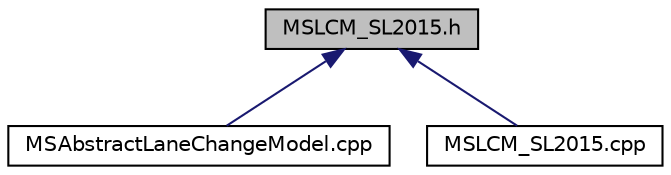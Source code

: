 digraph "MSLCM_SL2015.h"
{
  edge [fontname="Helvetica",fontsize="10",labelfontname="Helvetica",labelfontsize="10"];
  node [fontname="Helvetica",fontsize="10",shape=record];
  Node67 [label="MSLCM_SL2015.h",height=0.2,width=0.4,color="black", fillcolor="grey75", style="filled", fontcolor="black"];
  Node67 -> Node68 [dir="back",color="midnightblue",fontsize="10",style="solid",fontname="Helvetica"];
  Node68 [label="MSAbstractLaneChangeModel.cpp",height=0.2,width=0.4,color="black", fillcolor="white", style="filled",URL="$d6/d19/_m_s_abstract_lane_change_model_8cpp.html"];
  Node67 -> Node69 [dir="back",color="midnightblue",fontsize="10",style="solid",fontname="Helvetica"];
  Node69 [label="MSLCM_SL2015.cpp",height=0.2,width=0.4,color="black", fillcolor="white", style="filled",URL="$d1/d06/_m_s_l_c_m___s_l2015_8cpp.html"];
}
